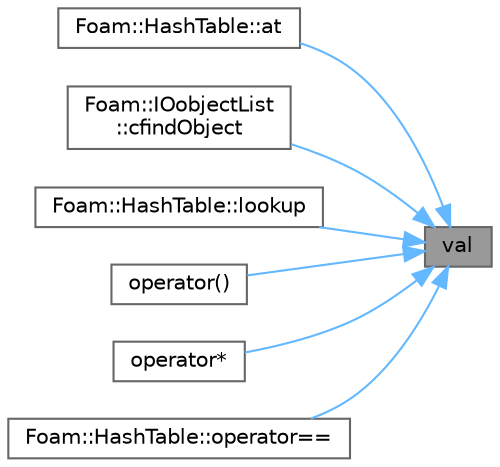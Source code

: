 digraph "val"
{
 // LATEX_PDF_SIZE
  bgcolor="transparent";
  edge [fontname=Helvetica,fontsize=10,labelfontname=Helvetica,labelfontsize=10];
  node [fontname=Helvetica,fontsize=10,shape=box,height=0.2,width=0.4];
  rankdir="RL";
  Node1 [id="Node000001",label="val",height=0.2,width=0.4,color="gray40", fillcolor="grey60", style="filled", fontcolor="black",tooltip=" "];
  Node1 -> Node2 [id="edge1_Node000001_Node000002",dir="back",color="steelblue1",style="solid",tooltip=" "];
  Node2 [id="Node000002",label="Foam::HashTable::at",height=0.2,width=0.4,color="grey40", fillcolor="white", style="filled",URL="$classFoam_1_1HashTable.html#a4b32e5b0568131e6de842d761d166138",tooltip=" "];
  Node1 -> Node3 [id="edge2_Node000001_Node000003",dir="back",color="steelblue1",style="solid",tooltip=" "];
  Node3 [id="Node000003",label="Foam::IOobjectList\l::cfindObject",height=0.2,width=0.4,color="grey40", fillcolor="white", style="filled",URL="$classFoam_1_1IOobjectList.html#a4b418666ec2ce4349ae38bd44f02a438",tooltip=" "];
  Node1 -> Node4 [id="edge3_Node000001_Node000004",dir="back",color="steelblue1",style="solid",tooltip=" "];
  Node4 [id="Node000004",label="Foam::HashTable::lookup",height=0.2,width=0.4,color="grey40", fillcolor="white", style="filled",URL="$classFoam_1_1HashTable.html#a4b9b0da9142448e8e45004fb006e0674",tooltip=" "];
  Node1 -> Node5 [id="edge4_Node000001_Node000005",dir="back",color="steelblue1",style="solid",tooltip=" "];
  Node5 [id="Node000005",label="operator()",height=0.2,width=0.4,color="grey40", fillcolor="white", style="filled",URL="$classFoam_1_1HashTable_1_1const__iterator.html#a3d2ae06cca6a3840a38ff78fbecf7ee7",tooltip=" "];
  Node1 -> Node6 [id="edge5_Node000001_Node000006",dir="back",color="steelblue1",style="solid",tooltip=" "];
  Node6 [id="Node000006",label="operator*",height=0.2,width=0.4,color="grey40", fillcolor="white", style="filled",URL="$classFoam_1_1HashTable_1_1const__iterator.html#ab086ec1916db61d1ab56a801abca8d91",tooltip=" "];
  Node1 -> Node7 [id="edge6_Node000001_Node000007",dir="back",color="steelblue1",style="solid",tooltip=" "];
  Node7 [id="Node000007",label="Foam::HashTable::operator==",height=0.2,width=0.4,color="grey40", fillcolor="white", style="filled",URL="$classFoam_1_1HashTable.html#a765e6f1cb0d955849a8face1a730a13b",tooltip=" "];
}
